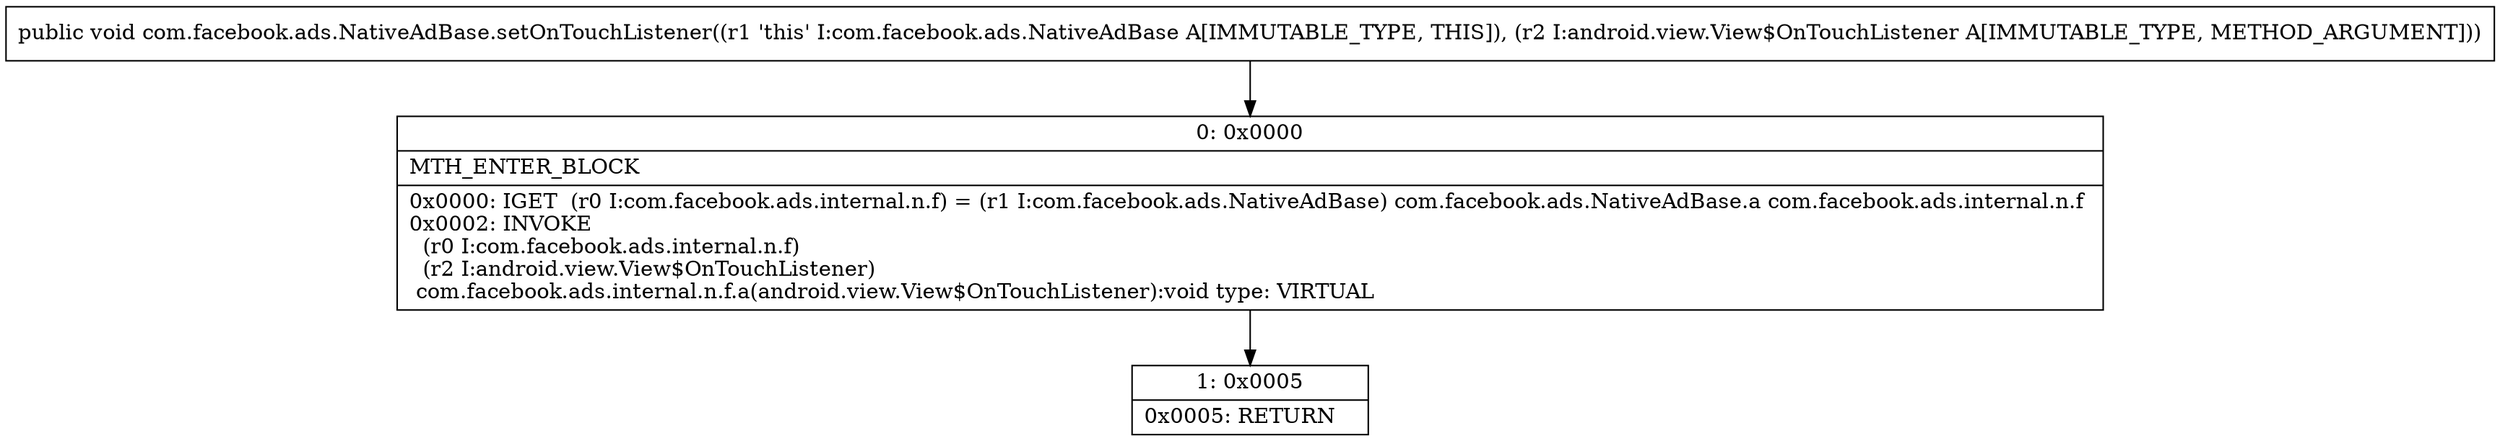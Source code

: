 digraph "CFG forcom.facebook.ads.NativeAdBase.setOnTouchListener(Landroid\/view\/View$OnTouchListener;)V" {
Node_0 [shape=record,label="{0\:\ 0x0000|MTH_ENTER_BLOCK\l|0x0000: IGET  (r0 I:com.facebook.ads.internal.n.f) = (r1 I:com.facebook.ads.NativeAdBase) com.facebook.ads.NativeAdBase.a com.facebook.ads.internal.n.f \l0x0002: INVOKE  \l  (r0 I:com.facebook.ads.internal.n.f)\l  (r2 I:android.view.View$OnTouchListener)\l com.facebook.ads.internal.n.f.a(android.view.View$OnTouchListener):void type: VIRTUAL \l}"];
Node_1 [shape=record,label="{1\:\ 0x0005|0x0005: RETURN   \l}"];
MethodNode[shape=record,label="{public void com.facebook.ads.NativeAdBase.setOnTouchListener((r1 'this' I:com.facebook.ads.NativeAdBase A[IMMUTABLE_TYPE, THIS]), (r2 I:android.view.View$OnTouchListener A[IMMUTABLE_TYPE, METHOD_ARGUMENT])) }"];
MethodNode -> Node_0;
Node_0 -> Node_1;
}

